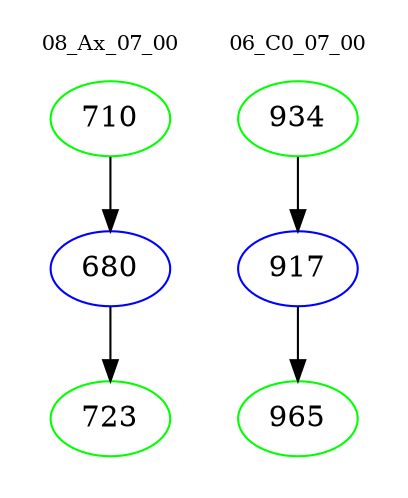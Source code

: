digraph{
subgraph cluster_0 {
color = white
label = "08_Ax_07_00";
fontsize=10;
T0_710 [label="710", color="green"]
T0_710 -> T0_680 [color="black"]
T0_680 [label="680", color="blue"]
T0_680 -> T0_723 [color="black"]
T0_723 [label="723", color="green"]
}
subgraph cluster_1 {
color = white
label = "06_C0_07_00";
fontsize=10;
T1_934 [label="934", color="green"]
T1_934 -> T1_917 [color="black"]
T1_917 [label="917", color="blue"]
T1_917 -> T1_965 [color="black"]
T1_965 [label="965", color="green"]
}
}
